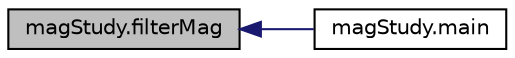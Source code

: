 digraph "magStudy.filterMag"
{
  edge [fontname="Helvetica",fontsize="10",labelfontname="Helvetica",labelfontsize="10"];
  node [fontname="Helvetica",fontsize="10",shape=record];
  rankdir="LR";
  Node9 [label="magStudy.filterMag",height=0.2,width=0.4,color="black", fillcolor="grey75", style="filled", fontcolor="black"];
  Node9 -> Node10 [dir="back",color="midnightblue",fontsize="10",style="solid"];
  Node10 [label="magStudy.main",height=0.2,width=0.4,color="black", fillcolor="white", style="filled",URL="$namespacemag_study.html#aedd1b63a589d0d25496c8cd0589fc46d"];
}
